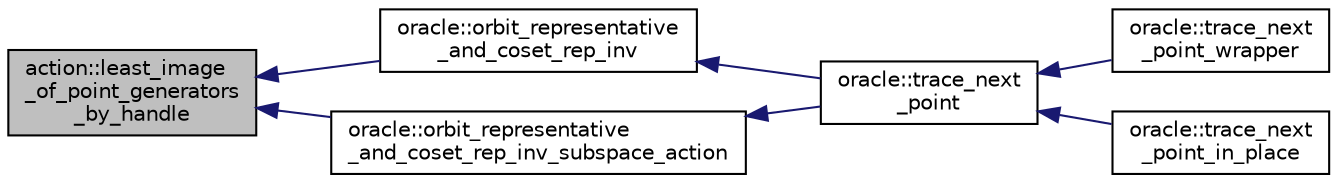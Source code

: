 digraph "action::least_image_of_point_generators_by_handle"
{
  edge [fontname="Helvetica",fontsize="10",labelfontname="Helvetica",labelfontsize="10"];
  node [fontname="Helvetica",fontsize="10",shape=record];
  rankdir="LR";
  Node29527 [label="action::least_image\l_of_point_generators\l_by_handle",height=0.2,width=0.4,color="black", fillcolor="grey75", style="filled", fontcolor="black"];
  Node29527 -> Node29528 [dir="back",color="midnightblue",fontsize="10",style="solid",fontname="Helvetica"];
  Node29528 [label="oracle::orbit_representative\l_and_coset_rep_inv",height=0.2,width=0.4,color="black", fillcolor="white", style="filled",URL="$d7/da7/classoracle.html#a23122443f9bee6b7bc4e3d4bdee56bcf"];
  Node29528 -> Node29529 [dir="back",color="midnightblue",fontsize="10",style="solid",fontname="Helvetica"];
  Node29529 [label="oracle::trace_next\l_point",height=0.2,width=0.4,color="black", fillcolor="white", style="filled",URL="$d7/da7/classoracle.html#ae86c3f9d4b95b5a6e88ee0959942ecde"];
  Node29529 -> Node29530 [dir="back",color="midnightblue",fontsize="10",style="solid",fontname="Helvetica"];
  Node29530 [label="oracle::trace_next\l_point_wrapper",height=0.2,width=0.4,color="black", fillcolor="white", style="filled",URL="$d7/da7/classoracle.html#a33e1e9e4dde6fbecd7ae858576a7132f"];
  Node29529 -> Node29531 [dir="back",color="midnightblue",fontsize="10",style="solid",fontname="Helvetica"];
  Node29531 [label="oracle::trace_next\l_point_in_place",height=0.2,width=0.4,color="black", fillcolor="white", style="filled",URL="$d7/da7/classoracle.html#a4dbea33418d5c0f550a960a5c83194a5"];
  Node29527 -> Node29532 [dir="back",color="midnightblue",fontsize="10",style="solid",fontname="Helvetica"];
  Node29532 [label="oracle::orbit_representative\l_and_coset_rep_inv_subspace_action",height=0.2,width=0.4,color="black", fillcolor="white", style="filled",URL="$d7/da7/classoracle.html#a5a4d27cde89e99450305410536b51915"];
  Node29532 -> Node29529 [dir="back",color="midnightblue",fontsize="10",style="solid",fontname="Helvetica"];
}
